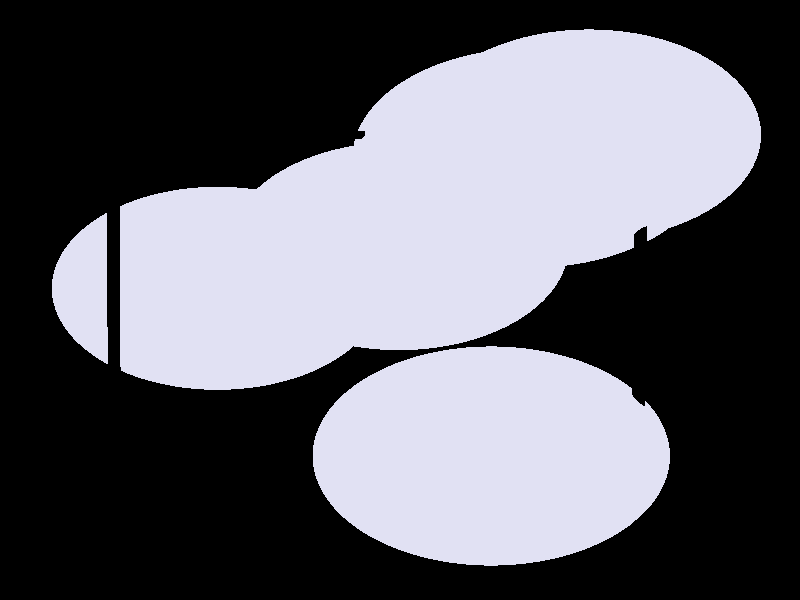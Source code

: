#include "colors.inc"
#include "finish.inc"

global_settings {assumed_gamma 1 max_trace_level 6}
background {color White transmit 1.0}
camera {perspective
  right -6.12*x up 7.49*y
  direction 50.00*z
  location <0,0,50.00> look_at <0,0,0>}


light_source {<  2.00,   3.00,  40.00> color White
  area_light <0.70, 0, 0>, <0, 0.70, 0>, 3, 3
  adaptive 1 jitter}
// no fog
#declare simple = finish {phong 0.7}
#declare pale = finish {ambient 0.5 diffuse 0.85 roughness 0.001 specular 0.200 }
#declare intermediate = finish {ambient 0.3 diffuse 0.6 specular 0.1 roughness 0.04}
#declare vmd = finish {ambient 0.0 diffuse 0.65 phong 0.1 phong_size 40.0 specular 0.5 }
#declare jmol = finish {ambient 0.2 diffuse 0.6 specular 1 roughness 0.001 metallic}
#declare ase2 = finish {ambient 0.05 brilliance 3 diffuse 0.6 metallic specular 0.7 roughness 0.04 reflection 0.15}
#declare ase3 = finish {ambient 0.15 brilliance 2 diffuse 0.6 metallic specular 1.0 roughness 0.001 reflection 0.0}
#declare glass = finish {ambient 0.05 diffuse 0.3 specular 1.0 roughness 0.001}
#declare glass2 = finish {ambient 0.01 diffuse 0.3 specular 1.0 reflection 0.25 roughness 0.001}
#declare Rcell = 0.050;
#declare Rbond = 0.100;

#macro atom(LOC, R, COL, TRANS, FIN)
  sphere{LOC, R texture{pigment{color COL transmit TRANS} finish{FIN}}}
#end
#macro constrain(LOC, R, COL, TRANS FIN)
union{torus{R, Rcell rotate 45*z texture{pigment{color COL transmit TRANS} finish{FIN}}}
     torus{R, Rcell rotate -45*z texture{pigment{color COL transmit TRANS} finish{FIN}}}
     translate LOC}
#end

cylinder {< -2.25,  -3.43,  -1.64>, < -1.40,  -2.72,  -6.11>, Rcell pigment {Black}}
cylinder {< -2.23,   2.14,  -0.75>, < -1.38,   2.86,  -5.21>, Rcell pigment {Black}}
cylinder {<  1.85,   2.01,   0.01>, <  2.70,   2.73,  -4.45>, Rcell pigment {Black}}
cylinder {<  1.84,  -3.57,  -0.88>, <  2.69,  -2.85,  -5.35>, Rcell pigment {Black}}
cylinder {< -2.25,  -3.43,  -1.64>, < -2.23,   2.14,  -0.75>, Rcell pigment {Black}}
cylinder {< -1.40,  -2.72,  -6.11>, < -1.38,   2.86,  -5.21>, Rcell pigment {Black}}
cylinder {<  2.69,  -2.85,  -5.35>, <  2.70,   2.73,  -4.45>, Rcell pigment {Black}}
cylinder {<  1.84,  -3.57,  -0.88>, <  1.85,   2.01,   0.01>, Rcell pigment {Black}}
cylinder {< -2.25,  -3.43,  -1.64>, <  1.84,  -3.57,  -0.88>, Rcell pigment {Black}}
cylinder {< -1.40,  -2.72,  -6.11>, <  2.69,  -2.85,  -5.35>, Rcell pigment {Black}}
cylinder {< -1.38,   2.86,  -5.21>, <  2.70,   2.73,  -4.45>, Rcell pigment {Black}}
cylinder {< -2.23,   2.14,  -0.75>, <  1.85,   2.01,   0.01>, Rcell pigment {Black}}
atom(<  1.02,   1.80,  -0.77>, 1.39, rgb <0.75, 0.75, 0.90>, 0.0, ase2) // #0
atom(< -1.53,   0.16,  -4.85>, 1.39, rgb <0.75, 0.75, 0.90>, 0.0, ase2) // #1
atom(< -0.01,   0.72,  -3.51>, 1.39, rgb <0.75, 0.75, 0.90>, 0.0, ase2) // #2
atom(<  1.53,   2.18,  -2.90>, 1.39, rgb <0.75, 0.75, 0.90>, 0.0, ase2) // #3
atom(<  0.71,  -1.98,  -0.87>, 1.39, rgb <0.75, 0.75, 0.90>, 0.0, ase2) // #4

// no constraints
